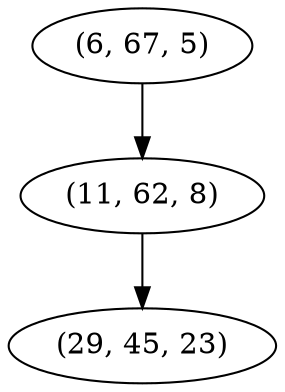digraph tree {
    "(6, 67, 5)";
    "(11, 62, 8)";
    "(29, 45, 23)";
    "(6, 67, 5)" -> "(11, 62, 8)";
    "(11, 62, 8)" -> "(29, 45, 23)";
}

